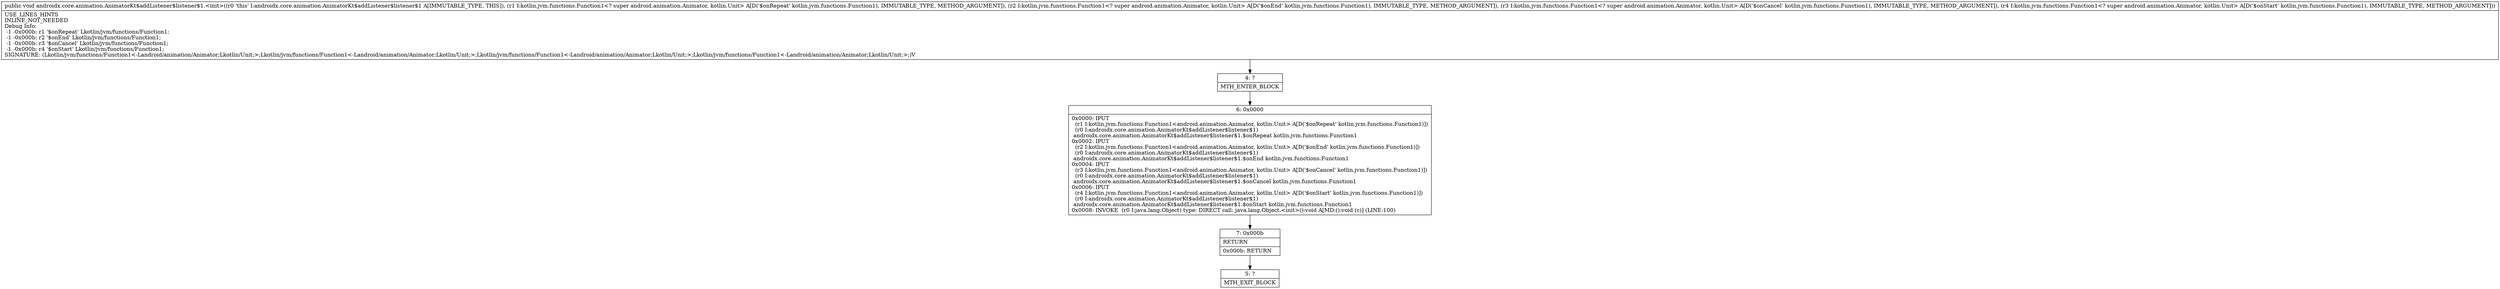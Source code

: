 digraph "CFG forandroidx.core.animation.AnimatorKt$addListener$listener$1.\<init\>(Lkotlin\/jvm\/functions\/Function1;Lkotlin\/jvm\/functions\/Function1;Lkotlin\/jvm\/functions\/Function1;Lkotlin\/jvm\/functions\/Function1;)V" {
Node_4 [shape=record,label="{4\:\ ?|MTH_ENTER_BLOCK\l}"];
Node_6 [shape=record,label="{6\:\ 0x0000|0x0000: IPUT  \l  (r1 I:kotlin.jvm.functions.Function1\<android.animation.Animator, kotlin.Unit\> A[D('$onRepeat' kotlin.jvm.functions.Function1)])\l  (r0 I:androidx.core.animation.AnimatorKt$addListener$listener$1)\l androidx.core.animation.AnimatorKt$addListener$listener$1.$onRepeat kotlin.jvm.functions.Function1 \l0x0002: IPUT  \l  (r2 I:kotlin.jvm.functions.Function1\<android.animation.Animator, kotlin.Unit\> A[D('$onEnd' kotlin.jvm.functions.Function1)])\l  (r0 I:androidx.core.animation.AnimatorKt$addListener$listener$1)\l androidx.core.animation.AnimatorKt$addListener$listener$1.$onEnd kotlin.jvm.functions.Function1 \l0x0004: IPUT  \l  (r3 I:kotlin.jvm.functions.Function1\<android.animation.Animator, kotlin.Unit\> A[D('$onCancel' kotlin.jvm.functions.Function1)])\l  (r0 I:androidx.core.animation.AnimatorKt$addListener$listener$1)\l androidx.core.animation.AnimatorKt$addListener$listener$1.$onCancel kotlin.jvm.functions.Function1 \l0x0006: IPUT  \l  (r4 I:kotlin.jvm.functions.Function1\<android.animation.Animator, kotlin.Unit\> A[D('$onStart' kotlin.jvm.functions.Function1)])\l  (r0 I:androidx.core.animation.AnimatorKt$addListener$listener$1)\l androidx.core.animation.AnimatorKt$addListener$listener$1.$onStart kotlin.jvm.functions.Function1 \l0x0008: INVOKE  (r0 I:java.lang.Object) type: DIRECT call: java.lang.Object.\<init\>():void A[MD:():void (c)] (LINE:100)\l}"];
Node_7 [shape=record,label="{7\:\ 0x000b|RETURN\l|0x000b: RETURN   \l}"];
Node_5 [shape=record,label="{5\:\ ?|MTH_EXIT_BLOCK\l}"];
MethodNode[shape=record,label="{public void androidx.core.animation.AnimatorKt$addListener$listener$1.\<init\>((r0 'this' I:androidx.core.animation.AnimatorKt$addListener$listener$1 A[IMMUTABLE_TYPE, THIS]), (r1 I:kotlin.jvm.functions.Function1\<? super android.animation.Animator, kotlin.Unit\> A[D('$onRepeat' kotlin.jvm.functions.Function1), IMMUTABLE_TYPE, METHOD_ARGUMENT]), (r2 I:kotlin.jvm.functions.Function1\<? super android.animation.Animator, kotlin.Unit\> A[D('$onEnd' kotlin.jvm.functions.Function1), IMMUTABLE_TYPE, METHOD_ARGUMENT]), (r3 I:kotlin.jvm.functions.Function1\<? super android.animation.Animator, kotlin.Unit\> A[D('$onCancel' kotlin.jvm.functions.Function1), IMMUTABLE_TYPE, METHOD_ARGUMENT]), (r4 I:kotlin.jvm.functions.Function1\<? super android.animation.Animator, kotlin.Unit\> A[D('$onStart' kotlin.jvm.functions.Function1), IMMUTABLE_TYPE, METHOD_ARGUMENT]))  | USE_LINES_HINTS\lINLINE_NOT_NEEDED\lDebug Info:\l  \-1 \-0x000b: r1 '$onRepeat' Lkotlin\/jvm\/functions\/Function1;\l  \-1 \-0x000b: r2 '$onEnd' Lkotlin\/jvm\/functions\/Function1;\l  \-1 \-0x000b: r3 '$onCancel' Lkotlin\/jvm\/functions\/Function1;\l  \-1 \-0x000b: r4 '$onStart' Lkotlin\/jvm\/functions\/Function1;\lSIGNATURE: (Lkotlin\/jvm\/functions\/Function1\<\-Landroid\/animation\/Animator;Lkotlin\/Unit;\>;Lkotlin\/jvm\/functions\/Function1\<\-Landroid\/animation\/Animator;Lkotlin\/Unit;\>;Lkotlin\/jvm\/functions\/Function1\<\-Landroid\/animation\/Animator;Lkotlin\/Unit;\>;Lkotlin\/jvm\/functions\/Function1\<\-Landroid\/animation\/Animator;Lkotlin\/Unit;\>;)V\l}"];
MethodNode -> Node_4;Node_4 -> Node_6;
Node_6 -> Node_7;
Node_7 -> Node_5;
}

